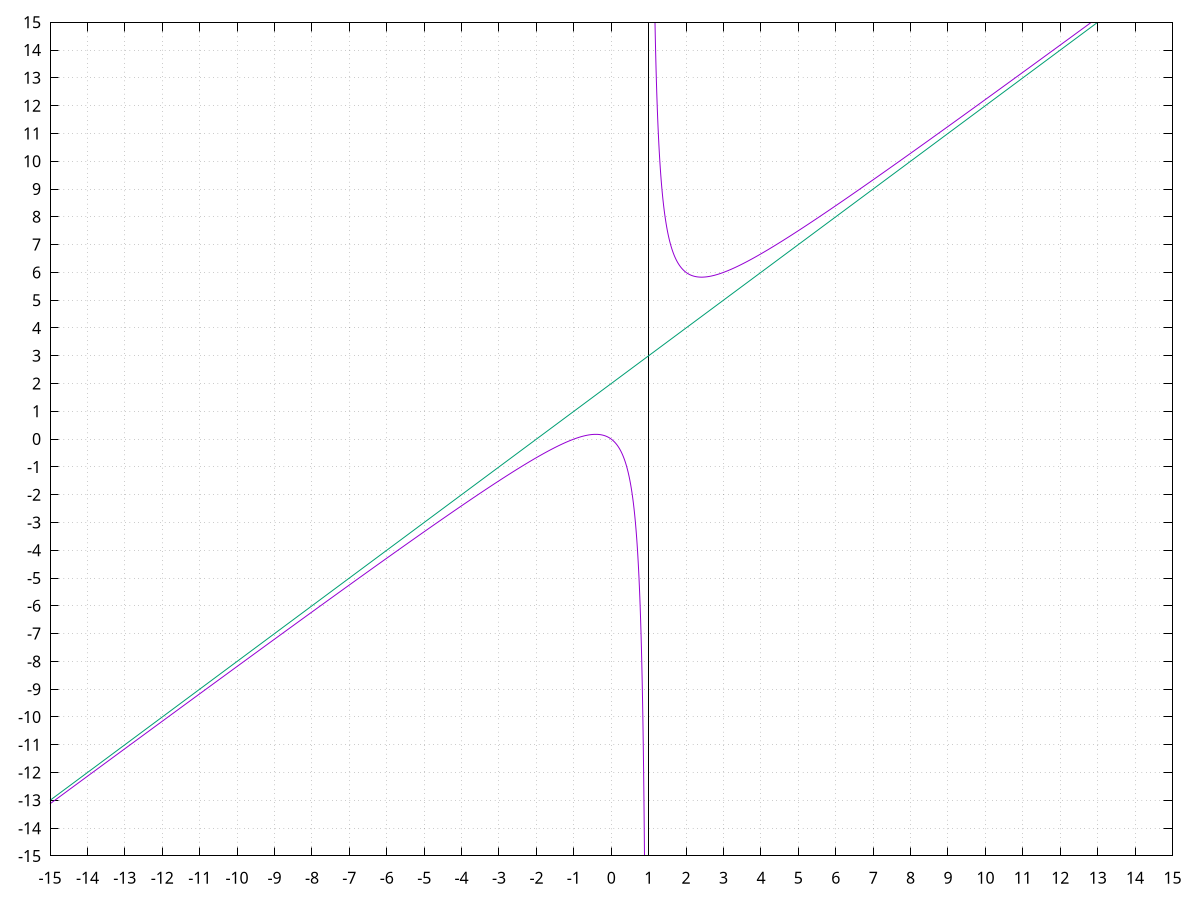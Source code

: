set terminal pdf color
set output '"Przebieg zmiennosci"-gnuplottex-fig1.pdf'
unset key
set samples 10000
set format '%g'
set ytics 1
set xtics 1
set grid


set xrange [-15:15]
set yrange [-15:15]
set arrow from 1, graph 0 to 1, graph 1 nohead
plot x*((x+1))/(x-1), x+2